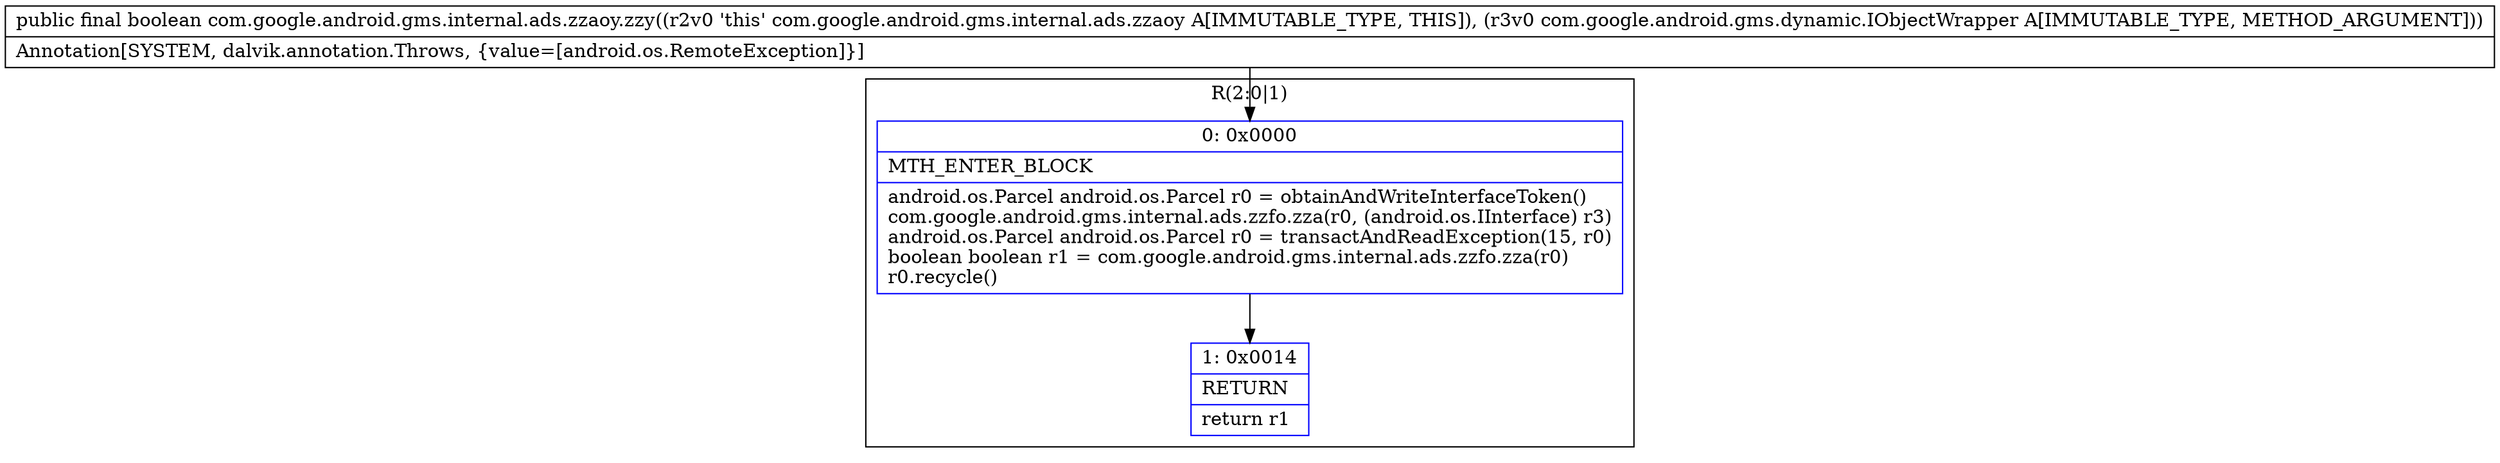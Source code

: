 digraph "CFG forcom.google.android.gms.internal.ads.zzaoy.zzy(Lcom\/google\/android\/gms\/dynamic\/IObjectWrapper;)Z" {
subgraph cluster_Region_495034915 {
label = "R(2:0|1)";
node [shape=record,color=blue];
Node_0 [shape=record,label="{0\:\ 0x0000|MTH_ENTER_BLOCK\l|android.os.Parcel android.os.Parcel r0 = obtainAndWriteInterfaceToken()\lcom.google.android.gms.internal.ads.zzfo.zza(r0, (android.os.IInterface) r3)\landroid.os.Parcel android.os.Parcel r0 = transactAndReadException(15, r0)\lboolean boolean r1 = com.google.android.gms.internal.ads.zzfo.zza(r0)\lr0.recycle()\l}"];
Node_1 [shape=record,label="{1\:\ 0x0014|RETURN\l|return r1\l}"];
}
MethodNode[shape=record,label="{public final boolean com.google.android.gms.internal.ads.zzaoy.zzy((r2v0 'this' com.google.android.gms.internal.ads.zzaoy A[IMMUTABLE_TYPE, THIS]), (r3v0 com.google.android.gms.dynamic.IObjectWrapper A[IMMUTABLE_TYPE, METHOD_ARGUMENT]))  | Annotation[SYSTEM, dalvik.annotation.Throws, \{value=[android.os.RemoteException]\}]\l}"];
MethodNode -> Node_0;
Node_0 -> Node_1;
}

